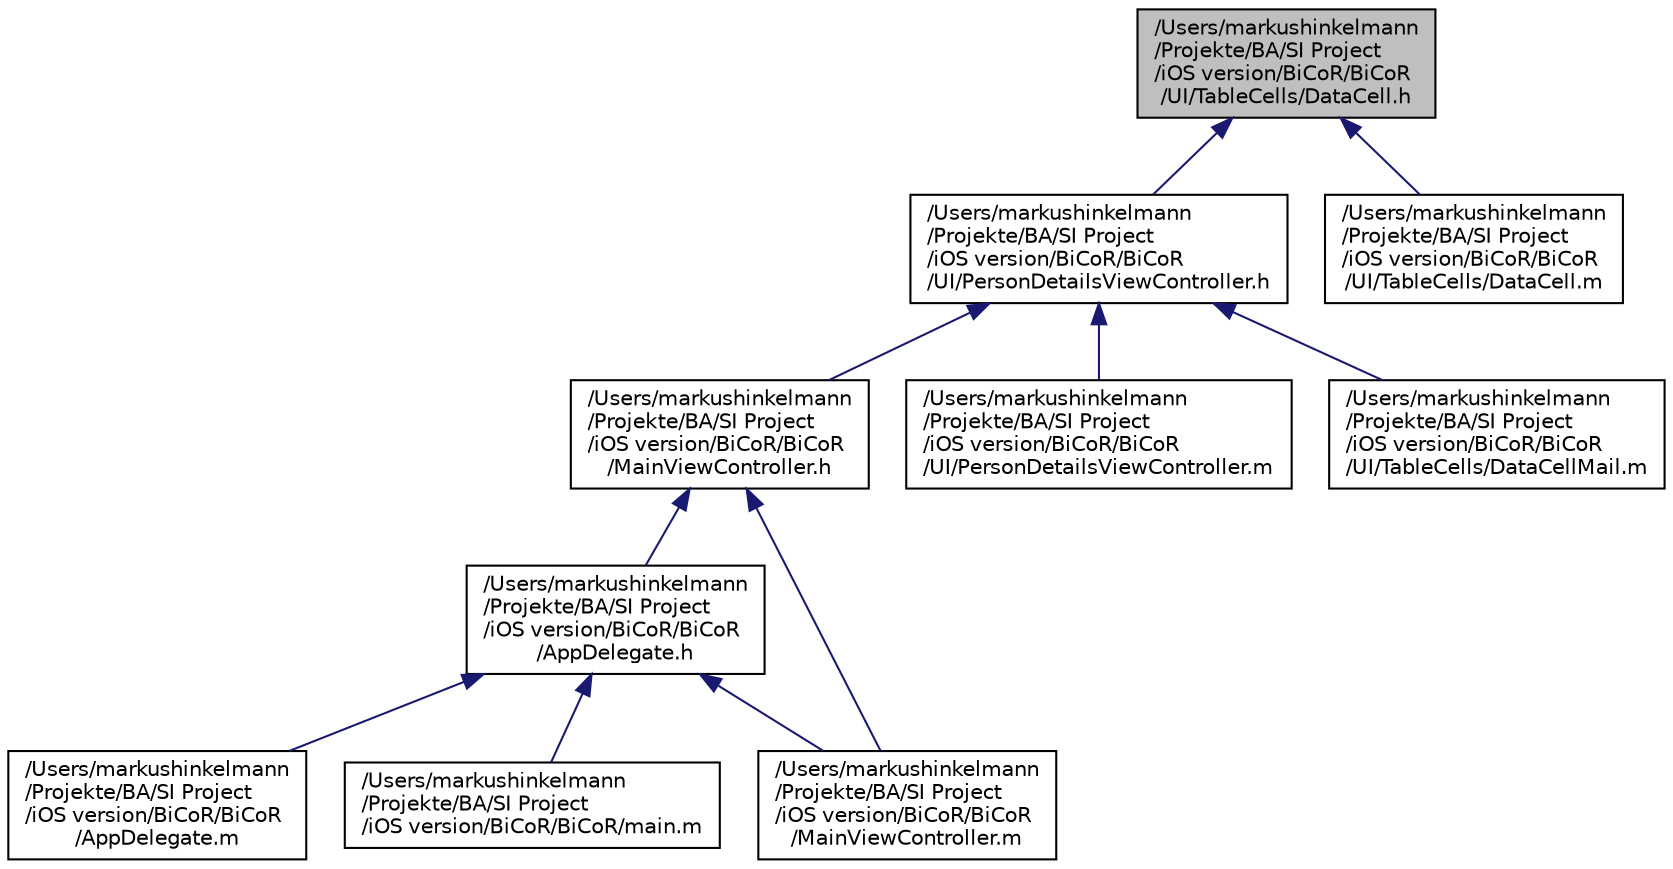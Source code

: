 digraph "/Users/markushinkelmann/Projekte/BA/SI Project/iOS version/BiCoR/BiCoR/UI/TableCells/DataCell.h"
{
  edge [fontname="Helvetica",fontsize="10",labelfontname="Helvetica",labelfontsize="10"];
  node [fontname="Helvetica",fontsize="10",shape=record];
  Node1 [label="/Users/markushinkelmann\l/Projekte/BA/SI Project\l/iOS version/BiCoR/BiCoR\l/UI/TableCells/DataCell.h",height=0.2,width=0.4,color="black", fillcolor="grey75", style="filled" fontcolor="black"];
  Node1 -> Node2 [dir="back",color="midnightblue",fontsize="10",style="solid",fontname="Helvetica"];
  Node2 [label="/Users/markushinkelmann\l/Projekte/BA/SI Project\l/iOS version/BiCoR/BiCoR\l/UI/PersonDetailsViewController.h",height=0.2,width=0.4,color="black", fillcolor="white", style="filled",URL="$_person_details_view_controller_8h.html"];
  Node2 -> Node3 [dir="back",color="midnightblue",fontsize="10",style="solid",fontname="Helvetica"];
  Node3 [label="/Users/markushinkelmann\l/Projekte/BA/SI Project\l/iOS version/BiCoR/BiCoR\l/MainViewController.h",height=0.2,width=0.4,color="black", fillcolor="white", style="filled",URL="$_main_view_controller_8h.html"];
  Node3 -> Node4 [dir="back",color="midnightblue",fontsize="10",style="solid",fontname="Helvetica"];
  Node4 [label="/Users/markushinkelmann\l/Projekte/BA/SI Project\l/iOS version/BiCoR/BiCoR\l/AppDelegate.h",height=0.2,width=0.4,color="black", fillcolor="white", style="filled",URL="$_app_delegate_8h.html"];
  Node4 -> Node5 [dir="back",color="midnightblue",fontsize="10",style="solid",fontname="Helvetica"];
  Node5 [label="/Users/markushinkelmann\l/Projekte/BA/SI Project\l/iOS version/BiCoR/BiCoR\l/AppDelegate.m",height=0.2,width=0.4,color="black", fillcolor="white", style="filled",URL="$_app_delegate_8m.html"];
  Node4 -> Node6 [dir="back",color="midnightblue",fontsize="10",style="solid",fontname="Helvetica"];
  Node6 [label="/Users/markushinkelmann\l/Projekte/BA/SI Project\l/iOS version/BiCoR/BiCoR/main.m",height=0.2,width=0.4,color="black", fillcolor="white", style="filled",URL="$main_8m.html"];
  Node4 -> Node7 [dir="back",color="midnightblue",fontsize="10",style="solid",fontname="Helvetica"];
  Node7 [label="/Users/markushinkelmann\l/Projekte/BA/SI Project\l/iOS version/BiCoR/BiCoR\l/MainViewController.m",height=0.2,width=0.4,color="black", fillcolor="white", style="filled",URL="$_main_view_controller_8m.html"];
  Node3 -> Node7 [dir="back",color="midnightblue",fontsize="10",style="solid",fontname="Helvetica"];
  Node2 -> Node8 [dir="back",color="midnightblue",fontsize="10",style="solid",fontname="Helvetica"];
  Node8 [label="/Users/markushinkelmann\l/Projekte/BA/SI Project\l/iOS version/BiCoR/BiCoR\l/UI/PersonDetailsViewController.m",height=0.2,width=0.4,color="black", fillcolor="white", style="filled",URL="$_person_details_view_controller_8m.html"];
  Node2 -> Node9 [dir="back",color="midnightblue",fontsize="10",style="solid",fontname="Helvetica"];
  Node9 [label="/Users/markushinkelmann\l/Projekte/BA/SI Project\l/iOS version/BiCoR/BiCoR\l/UI/TableCells/DataCellMail.m",height=0.2,width=0.4,color="black", fillcolor="white", style="filled",URL="$_data_cell_mail_8m.html"];
  Node1 -> Node10 [dir="back",color="midnightblue",fontsize="10",style="solid",fontname="Helvetica"];
  Node10 [label="/Users/markushinkelmann\l/Projekte/BA/SI Project\l/iOS version/BiCoR/BiCoR\l/UI/TableCells/DataCell.m",height=0.2,width=0.4,color="black", fillcolor="white", style="filled",URL="$_data_cell_8m.html"];
}

